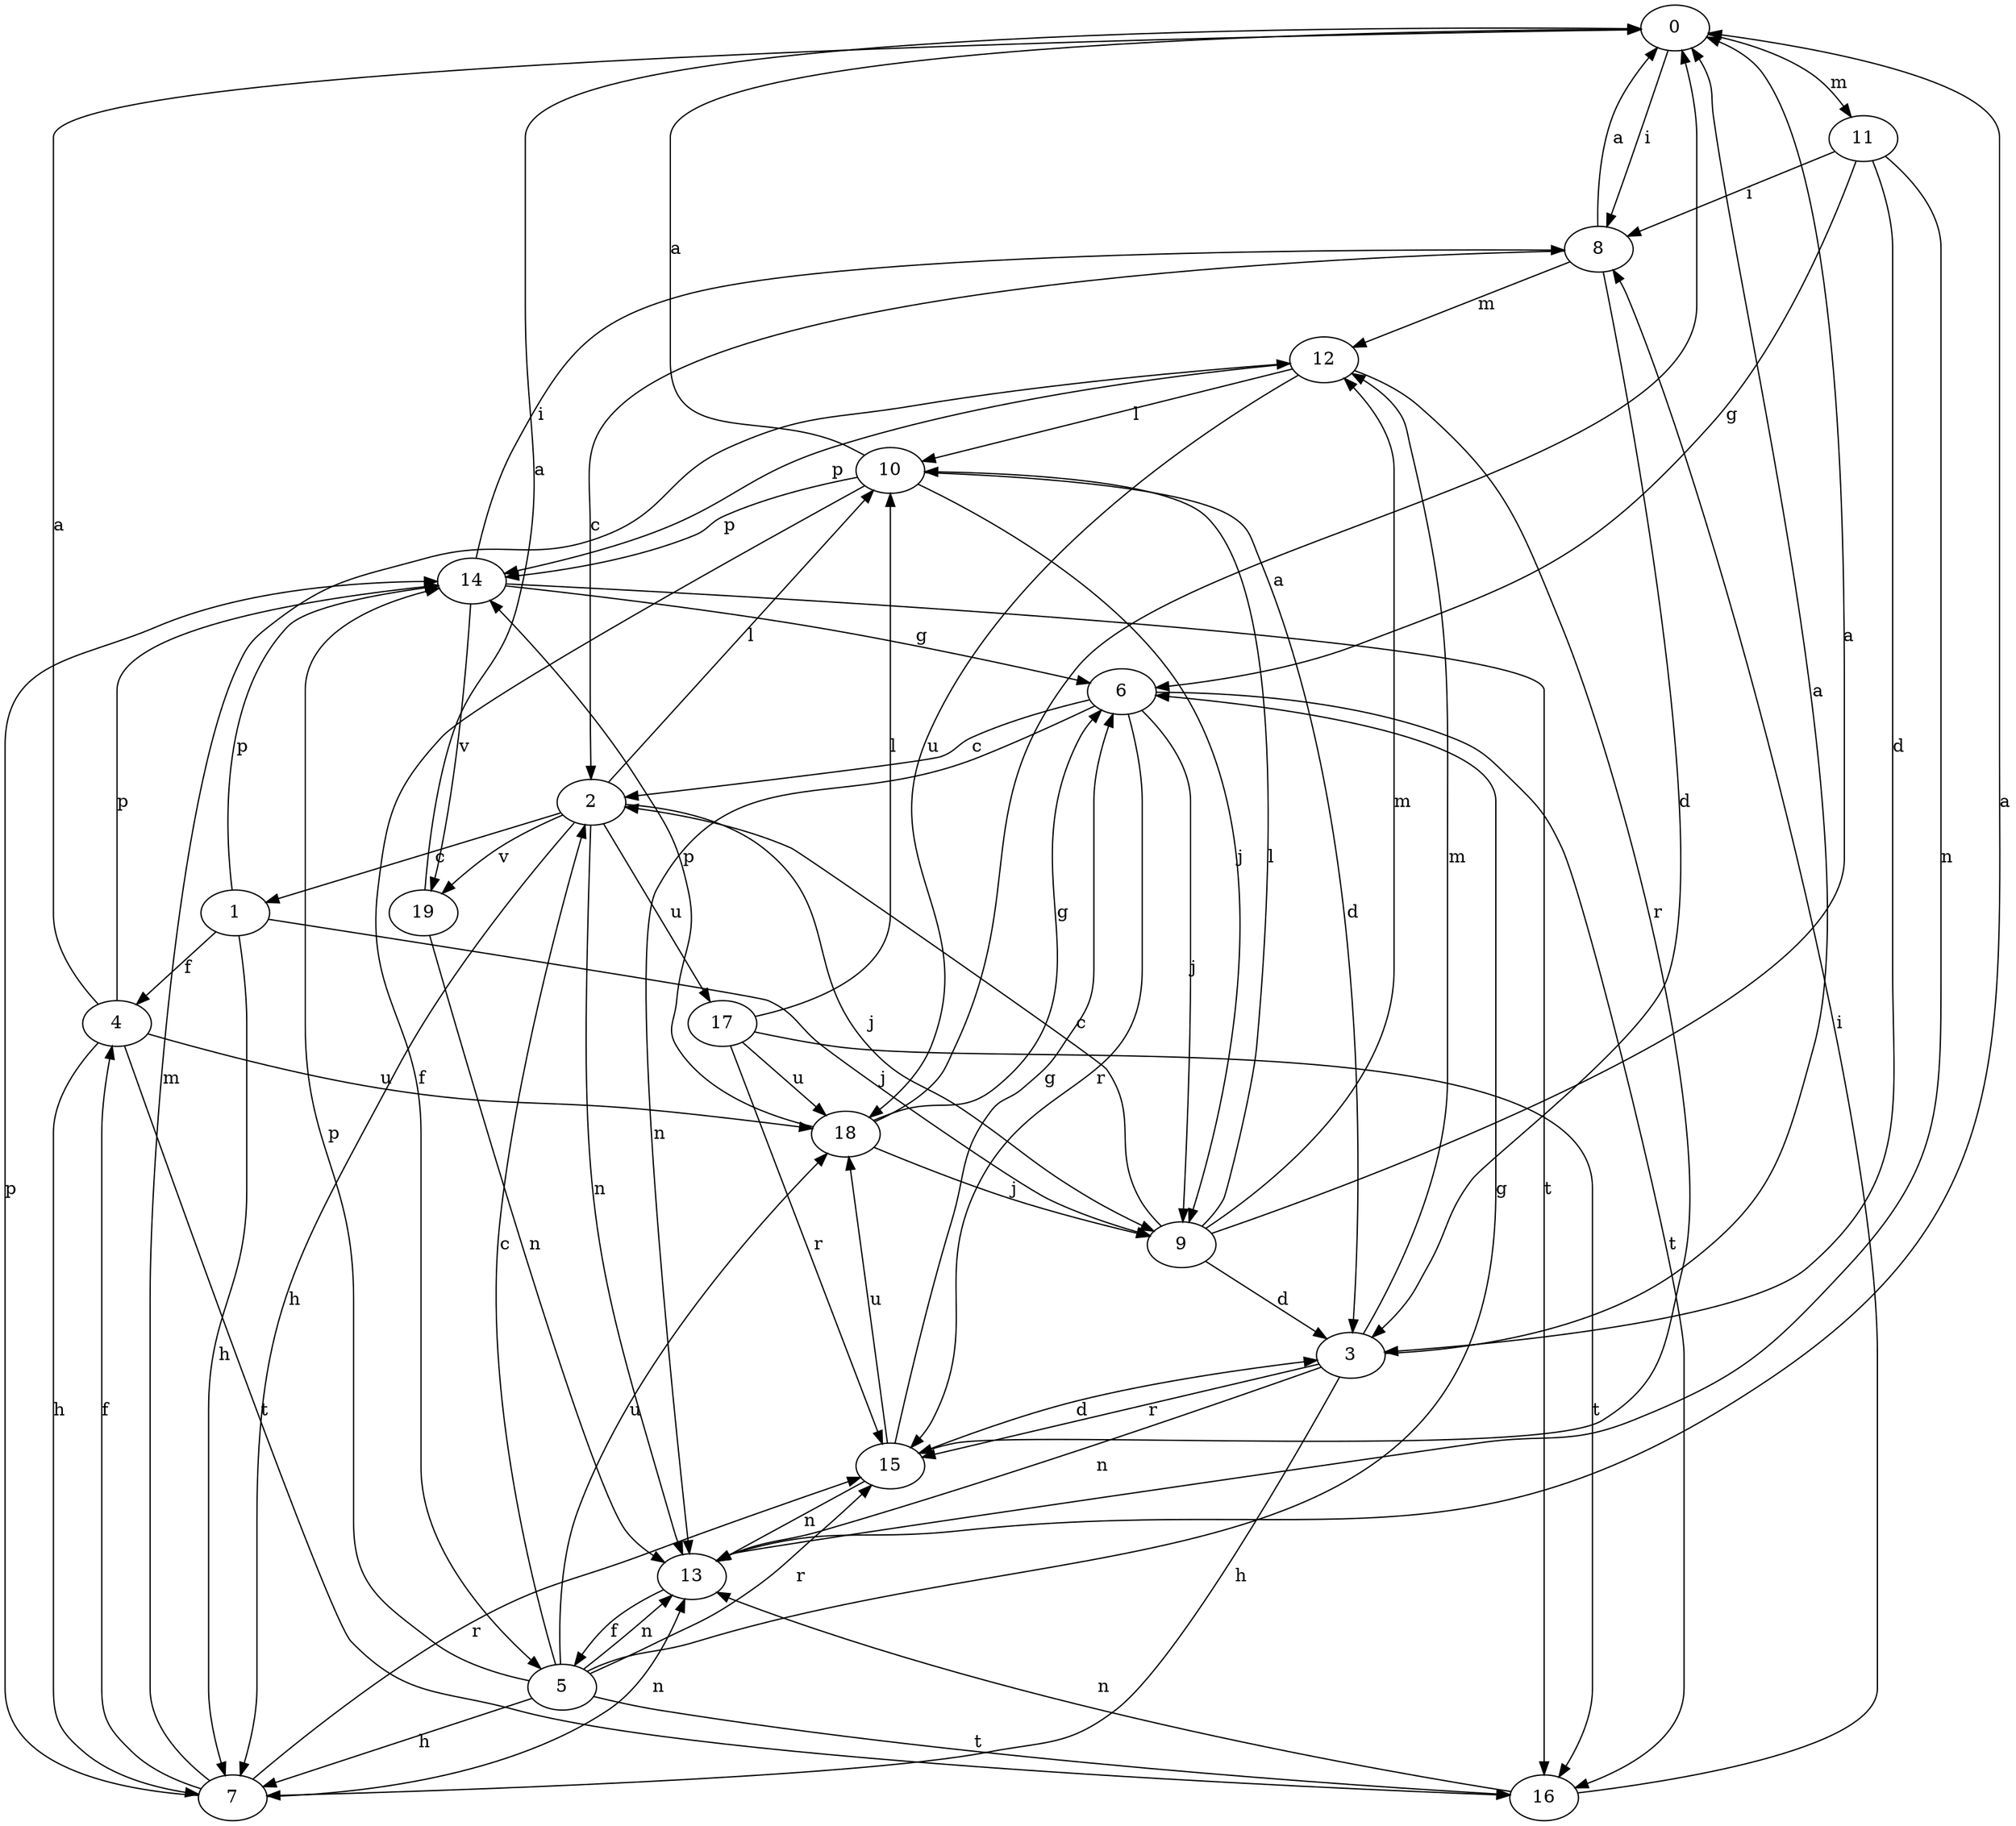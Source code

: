 strict digraph  {
0;
1;
2;
3;
4;
5;
6;
7;
8;
9;
10;
11;
12;
13;
14;
15;
16;
17;
18;
19;
0 -> 8  [label=i];
0 -> 11  [label=m];
1 -> 4  [label=f];
1 -> 7  [label=h];
1 -> 9  [label=j];
1 -> 14  [label=p];
2 -> 1  [label=c];
2 -> 7  [label=h];
2 -> 9  [label=j];
2 -> 10  [label=l];
2 -> 13  [label=n];
2 -> 17  [label=u];
2 -> 19  [label=v];
3 -> 0  [label=a];
3 -> 7  [label=h];
3 -> 12  [label=m];
3 -> 13  [label=n];
3 -> 15  [label=r];
4 -> 0  [label=a];
4 -> 7  [label=h];
4 -> 14  [label=p];
4 -> 16  [label=t];
4 -> 18  [label=u];
5 -> 2  [label=c];
5 -> 6  [label=g];
5 -> 7  [label=h];
5 -> 13  [label=n];
5 -> 14  [label=p];
5 -> 15  [label=r];
5 -> 16  [label=t];
5 -> 18  [label=u];
6 -> 2  [label=c];
6 -> 9  [label=j];
6 -> 13  [label=n];
6 -> 15  [label=r];
6 -> 16  [label=t];
7 -> 4  [label=f];
7 -> 12  [label=m];
7 -> 13  [label=n];
7 -> 14  [label=p];
7 -> 15  [label=r];
8 -> 0  [label=a];
8 -> 2  [label=c];
8 -> 3  [label=d];
8 -> 12  [label=m];
9 -> 0  [label=a];
9 -> 2  [label=c];
9 -> 3  [label=d];
9 -> 10  [label=l];
9 -> 12  [label=m];
10 -> 0  [label=a];
10 -> 3  [label=d];
10 -> 5  [label=f];
10 -> 9  [label=j];
10 -> 14  [label=p];
11 -> 3  [label=d];
11 -> 6  [label=g];
11 -> 8  [label=i];
11 -> 13  [label=n];
12 -> 10  [label=l];
12 -> 14  [label=p];
12 -> 15  [label=r];
12 -> 18  [label=u];
13 -> 0  [label=a];
13 -> 5  [label=f];
14 -> 6  [label=g];
14 -> 8  [label=i];
14 -> 16  [label=t];
14 -> 19  [label=v];
15 -> 3  [label=d];
15 -> 6  [label=g];
15 -> 13  [label=n];
15 -> 18  [label=u];
16 -> 8  [label=i];
16 -> 13  [label=n];
17 -> 10  [label=l];
17 -> 15  [label=r];
17 -> 16  [label=t];
17 -> 18  [label=u];
18 -> 0  [label=a];
18 -> 6  [label=g];
18 -> 9  [label=j];
18 -> 14  [label=p];
19 -> 0  [label=a];
19 -> 13  [label=n];
}

